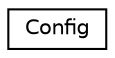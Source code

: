 digraph "Graphical Class Hierarchy"
{
 // LATEX_PDF_SIZE
  edge [fontname="Helvetica",fontsize="10",labelfontname="Helvetica",labelfontsize="10"];
  node [fontname="Helvetica",fontsize="10",shape=record];
  rankdir="LR";
  Node0 [label="Config",height=0.2,width=0.4,color="black", fillcolor="white", style="filled",URL="$structConfig.html",tooltip="Struktura przechowująca parametry konfiguracyjne."];
}
